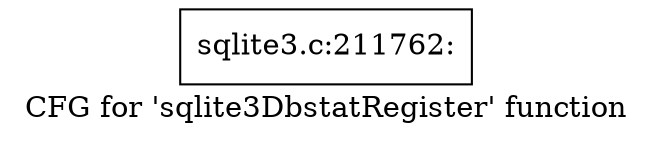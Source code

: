 digraph "CFG for 'sqlite3DbstatRegister' function" {
	label="CFG for 'sqlite3DbstatRegister' function";

	Node0x55c0fb6cf670 [shape=record,label="{sqlite3.c:211762:}"];
}
